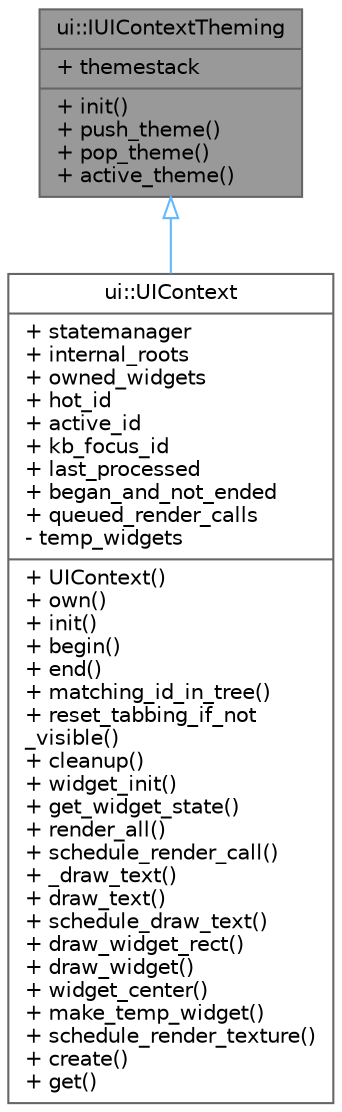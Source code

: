 digraph "ui::IUIContextTheming"
{
 // LATEX_PDF_SIZE
  bgcolor="transparent";
  edge [fontname=Helvetica,fontsize=10,labelfontname=Helvetica,labelfontsize=10];
  node [fontname=Helvetica,fontsize=10,shape=box,height=0.2,width=0.4];
  Node1 [shape=record,label="{ui::IUIContextTheming\n|+ themestack\l|+ init()\l+ push_theme()\l+ pop_theme()\l+ active_theme()\l}",height=0.2,width=0.4,color="gray40", fillcolor="grey60", style="filled", fontcolor="black",tooltip=" "];
  Node1 -> Node2 [dir="back",color="steelblue1",style="solid",arrowtail="onormal"];
  Node2 [shape=record,label="{ui::UIContext\n|+ statemanager\l+ internal_roots\l+ owned_widgets\l+ hot_id\l+ active_id\l+ kb_focus_id\l+ last_processed\l+ began_and_not_ended\l+ queued_render_calls\l- temp_widgets\l|+ UIContext()\l+ own()\l+ init()\l+ begin()\l+ end()\l+ matching_id_in_tree()\l+ reset_tabbing_if_not\l_visible()\l+ cleanup()\l+ widget_init()\l+ get_widget_state()\l+ render_all()\l+ schedule_render_call()\l+ _draw_text()\l+ draw_text()\l+ schedule_draw_text()\l+ draw_widget_rect()\l+ draw_widget()\l+ widget_center()\l+ make_temp_widget()\l+ schedule_render_texture()\l+ create()\l+ get()\l}",height=0.2,width=0.4,color="gray40", fillcolor="white", style="filled",URL="$df/dd7/structui_1_1_u_i_context.html",tooltip=" "];
}

